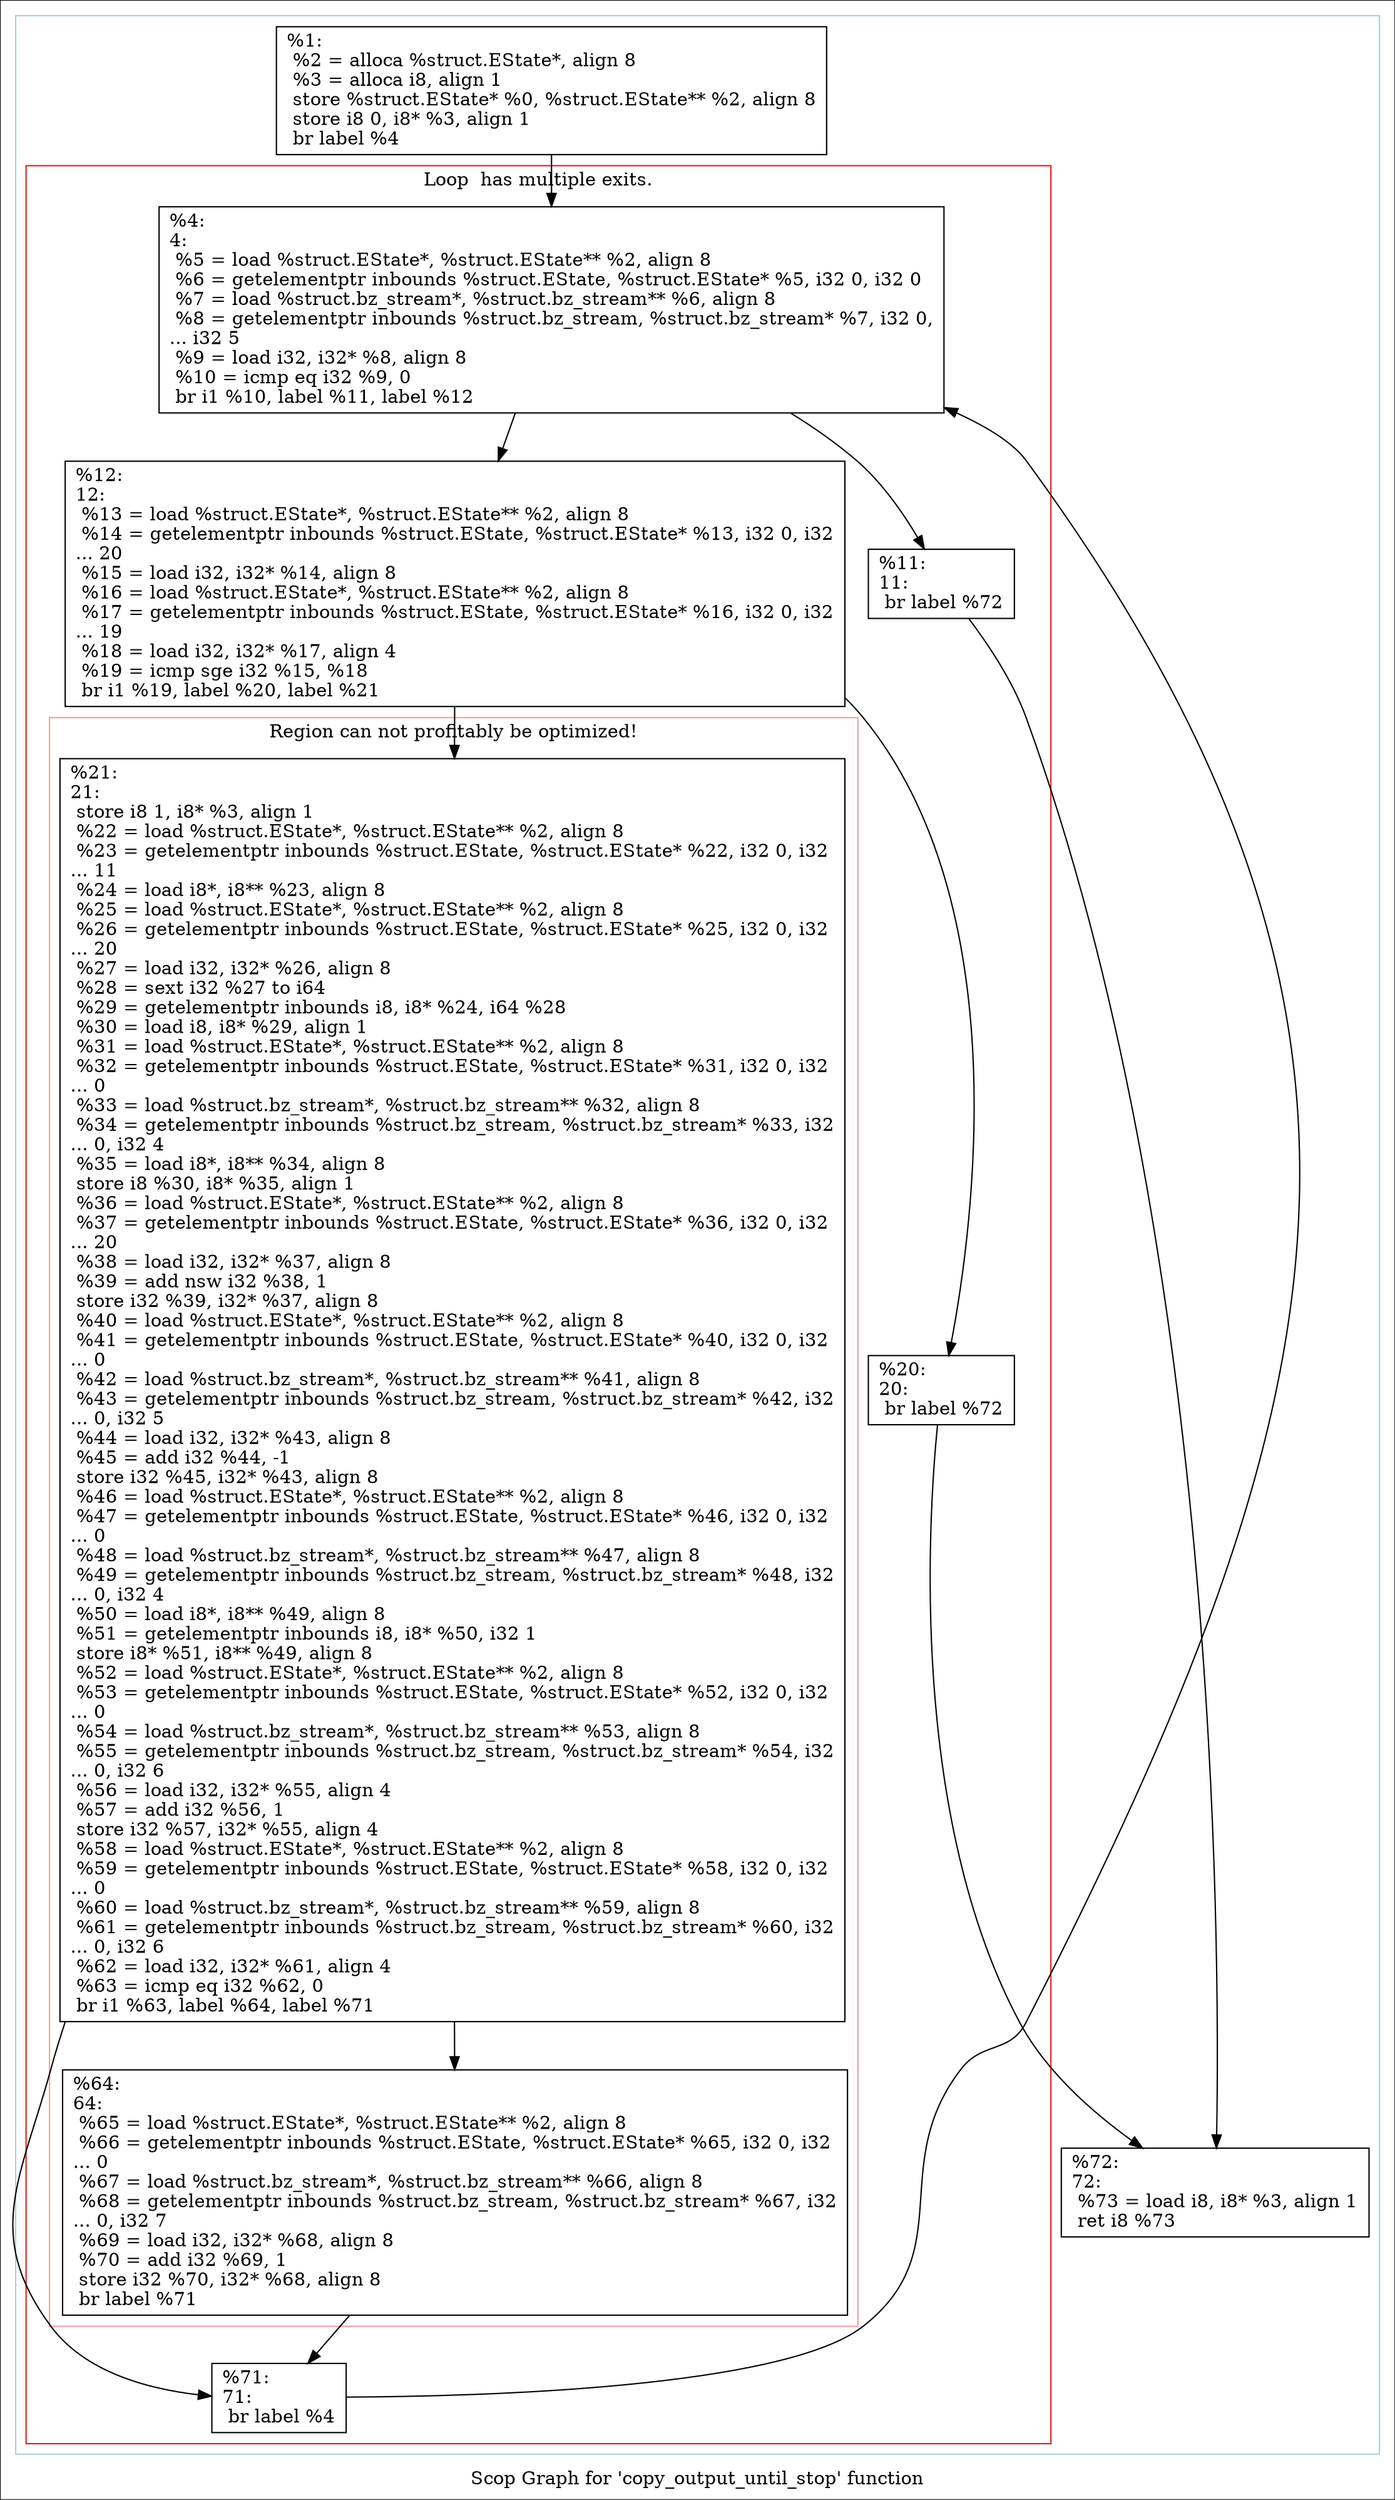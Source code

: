 digraph "Scop Graph for 'copy_output_until_stop' function" {
	label="Scop Graph for 'copy_output_until_stop' function";

	Node0x2838f70 [shape=record,label="{%1:\l  %2 = alloca %struct.EState*, align 8\l  %3 = alloca i8, align 1\l  store %struct.EState* %0, %struct.EState** %2, align 8\l  store i8 0, i8* %3, align 1\l  br label %4\l}"];
	Node0x2838f70 -> Node0x28224c0;
	Node0x28224c0 [shape=record,label="{%4:\l4:                                                \l  %5 = load %struct.EState*, %struct.EState** %2, align 8\l  %6 = getelementptr inbounds %struct.EState, %struct.EState* %5, i32 0, i32 0\l  %7 = load %struct.bz_stream*, %struct.bz_stream** %6, align 8\l  %8 = getelementptr inbounds %struct.bz_stream, %struct.bz_stream* %7, i32 0,\l... i32 5\l  %9 = load i32, i32* %8, align 8\l  %10 = icmp eq i32 %9, 0\l  br i1 %10, label %11, label %12\l}"];
	Node0x28224c0 -> Node0x27f0400;
	Node0x28224c0 -> Node0x2820930;
	Node0x27f0400 [shape=record,label="{%11:\l11:                                               \l  br label %72\l}"];
	Node0x27f0400 -> Node0x28eb720;
	Node0x28eb720 [shape=record,label="{%72:\l72:                                               \l  %73 = load i8, i8* %3, align 1\l  ret i8 %73\l}"];
	Node0x2820930 [shape=record,label="{%12:\l12:                                               \l  %13 = load %struct.EState*, %struct.EState** %2, align 8\l  %14 = getelementptr inbounds %struct.EState, %struct.EState* %13, i32 0, i32\l... 20\l  %15 = load i32, i32* %14, align 8\l  %16 = load %struct.EState*, %struct.EState** %2, align 8\l  %17 = getelementptr inbounds %struct.EState, %struct.EState* %16, i32 0, i32\l... 19\l  %18 = load i32, i32* %17, align 4\l  %19 = icmp sge i32 %15, %18\l  br i1 %19, label %20, label %21\l}"];
	Node0x2820930 -> Node0x2809630;
	Node0x2820930 -> Node0x28de460;
	Node0x2809630 [shape=record,label="{%20:\l20:                                               \l  br label %72\l}"];
	Node0x2809630 -> Node0x28eb720;
	Node0x28de460 [shape=record,label="{%21:\l21:                                               \l  store i8 1, i8* %3, align 1\l  %22 = load %struct.EState*, %struct.EState** %2, align 8\l  %23 = getelementptr inbounds %struct.EState, %struct.EState* %22, i32 0, i32\l... 11\l  %24 = load i8*, i8** %23, align 8\l  %25 = load %struct.EState*, %struct.EState** %2, align 8\l  %26 = getelementptr inbounds %struct.EState, %struct.EState* %25, i32 0, i32\l... 20\l  %27 = load i32, i32* %26, align 8\l  %28 = sext i32 %27 to i64\l  %29 = getelementptr inbounds i8, i8* %24, i64 %28\l  %30 = load i8, i8* %29, align 1\l  %31 = load %struct.EState*, %struct.EState** %2, align 8\l  %32 = getelementptr inbounds %struct.EState, %struct.EState* %31, i32 0, i32\l... 0\l  %33 = load %struct.bz_stream*, %struct.bz_stream** %32, align 8\l  %34 = getelementptr inbounds %struct.bz_stream, %struct.bz_stream* %33, i32\l... 0, i32 4\l  %35 = load i8*, i8** %34, align 8\l  store i8 %30, i8* %35, align 1\l  %36 = load %struct.EState*, %struct.EState** %2, align 8\l  %37 = getelementptr inbounds %struct.EState, %struct.EState* %36, i32 0, i32\l... 20\l  %38 = load i32, i32* %37, align 8\l  %39 = add nsw i32 %38, 1\l  store i32 %39, i32* %37, align 8\l  %40 = load %struct.EState*, %struct.EState** %2, align 8\l  %41 = getelementptr inbounds %struct.EState, %struct.EState* %40, i32 0, i32\l... 0\l  %42 = load %struct.bz_stream*, %struct.bz_stream** %41, align 8\l  %43 = getelementptr inbounds %struct.bz_stream, %struct.bz_stream* %42, i32\l... 0, i32 5\l  %44 = load i32, i32* %43, align 8\l  %45 = add i32 %44, -1\l  store i32 %45, i32* %43, align 8\l  %46 = load %struct.EState*, %struct.EState** %2, align 8\l  %47 = getelementptr inbounds %struct.EState, %struct.EState* %46, i32 0, i32\l... 0\l  %48 = load %struct.bz_stream*, %struct.bz_stream** %47, align 8\l  %49 = getelementptr inbounds %struct.bz_stream, %struct.bz_stream* %48, i32\l... 0, i32 4\l  %50 = load i8*, i8** %49, align 8\l  %51 = getelementptr inbounds i8, i8* %50, i32 1\l  store i8* %51, i8** %49, align 8\l  %52 = load %struct.EState*, %struct.EState** %2, align 8\l  %53 = getelementptr inbounds %struct.EState, %struct.EState* %52, i32 0, i32\l... 0\l  %54 = load %struct.bz_stream*, %struct.bz_stream** %53, align 8\l  %55 = getelementptr inbounds %struct.bz_stream, %struct.bz_stream* %54, i32\l... 0, i32 6\l  %56 = load i32, i32* %55, align 4\l  %57 = add i32 %56, 1\l  store i32 %57, i32* %55, align 4\l  %58 = load %struct.EState*, %struct.EState** %2, align 8\l  %59 = getelementptr inbounds %struct.EState, %struct.EState* %58, i32 0, i32\l... 0\l  %60 = load %struct.bz_stream*, %struct.bz_stream** %59, align 8\l  %61 = getelementptr inbounds %struct.bz_stream, %struct.bz_stream* %60, i32\l... 0, i32 6\l  %62 = load i32, i32* %61, align 4\l  %63 = icmp eq i32 %62, 0\l  br i1 %63, label %64, label %71\l}"];
	Node0x28de460 -> Node0x2806a10;
	Node0x28de460 -> Node0x28cd4a0;
	Node0x2806a10 [shape=record,label="{%64:\l64:                                               \l  %65 = load %struct.EState*, %struct.EState** %2, align 8\l  %66 = getelementptr inbounds %struct.EState, %struct.EState* %65, i32 0, i32\l... 0\l  %67 = load %struct.bz_stream*, %struct.bz_stream** %66, align 8\l  %68 = getelementptr inbounds %struct.bz_stream, %struct.bz_stream* %67, i32\l... 0, i32 7\l  %69 = load i32, i32* %68, align 8\l  %70 = add i32 %69, 1\l  store i32 %70, i32* %68, align 8\l  br label %71\l}"];
	Node0x2806a10 -> Node0x28cd4a0;
	Node0x28cd4a0 [shape=record,label="{%71:\l71:                                               \l  br label %4\l}"];
	Node0x28cd4a0 -> Node0x28224c0[constraint=false];
	colorscheme = "paired12"
        subgraph cluster_0x292a670 {
          label = "";
          style = solid;
          color = 1
          subgraph cluster_0x2941c60 {
            label = "Loop  has multiple exits.";
            style = solid;
            color = 6
            subgraph cluster_0x292a570 {
              label = "Region can not profitably be optimized!";
              style = solid;
              color = 5
              Node0x28de460;
              Node0x2806a10;
            }
            Node0x28224c0;
            Node0x27f0400;
            Node0x2820930;
            Node0x2809630;
            Node0x28cd4a0;
          }
          Node0x2838f70;
          Node0x28eb720;
        }
}

